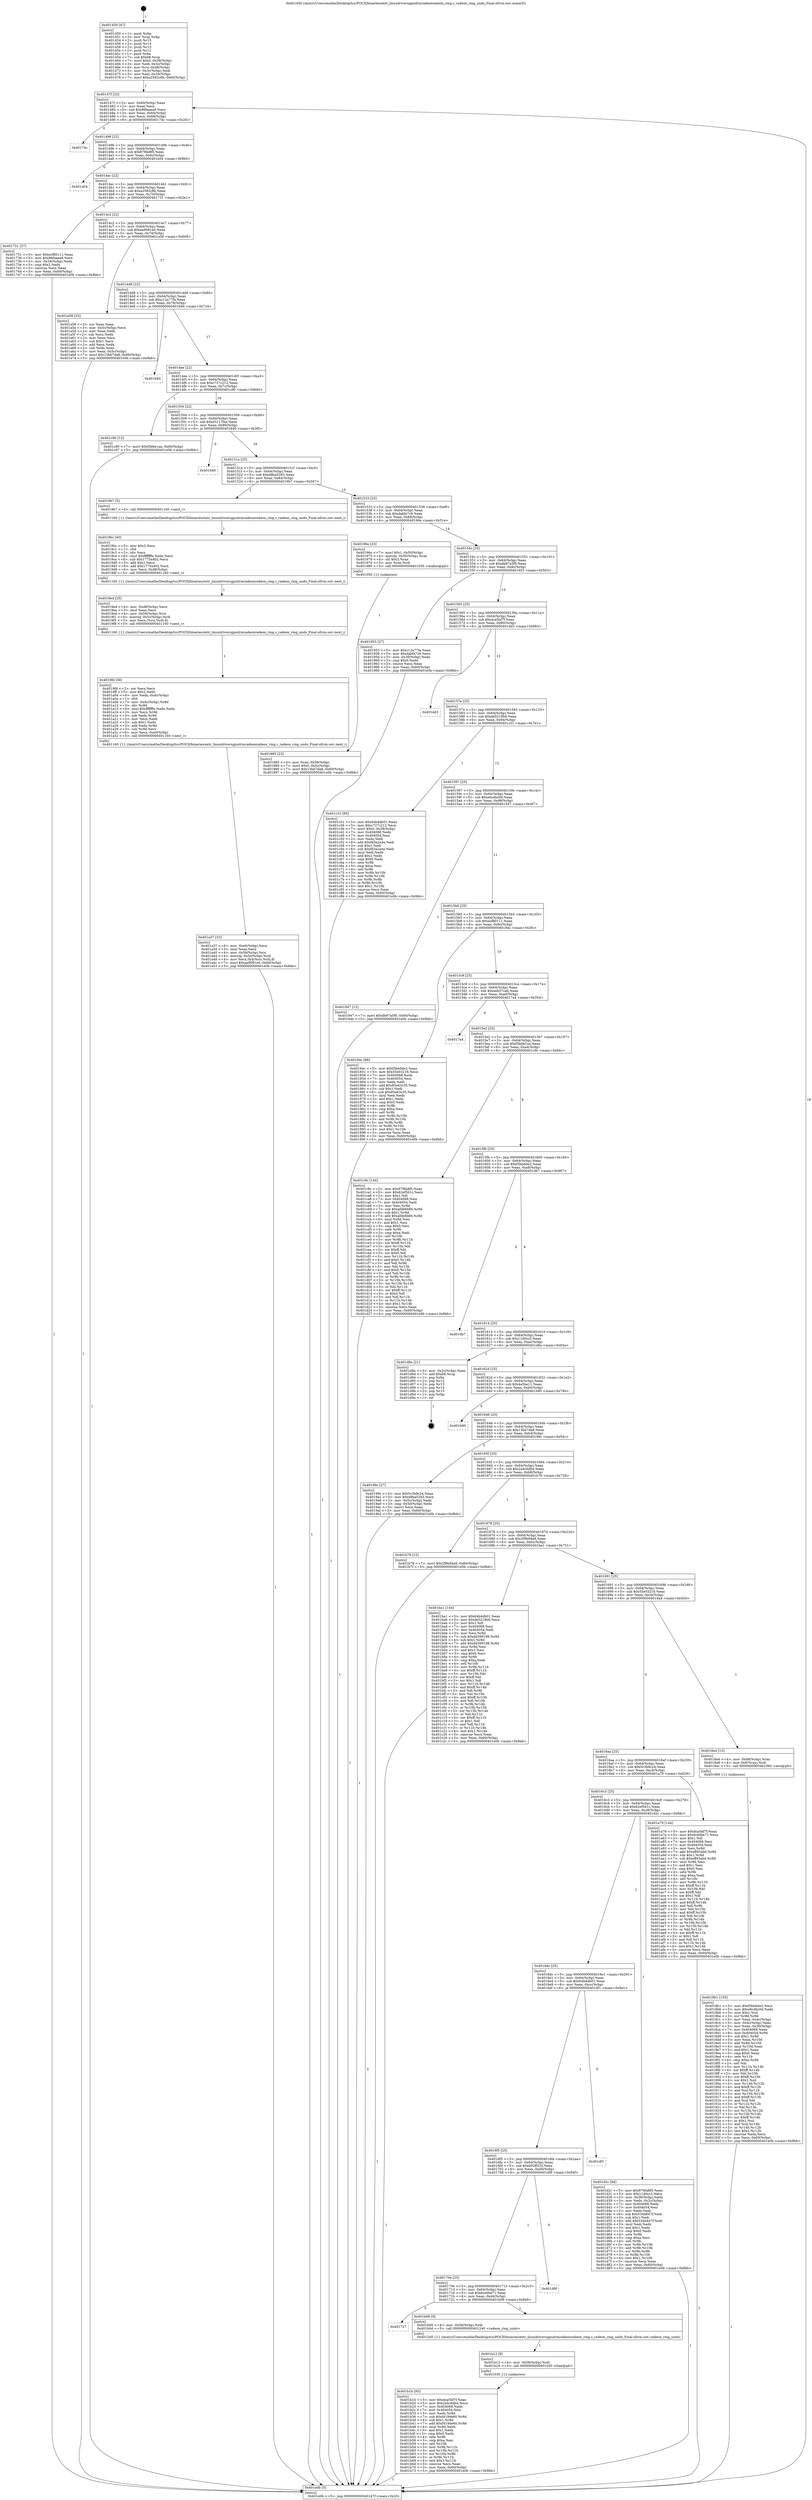 digraph "0x401450" {
  label = "0x401450 (/mnt/c/Users/mathe/Desktop/tcc/POCII/binaries/extr_linuxdriversgpudrmradeonradeon_ring.c_radeon_ring_undo_Final-ollvm.out::main(0))"
  labelloc = "t"
  node[shape=record]

  Entry [label="",width=0.3,height=0.3,shape=circle,fillcolor=black,style=filled]
  "0x40147f" [label="{
     0x40147f [23]\l
     | [instrs]\l
     &nbsp;&nbsp;0x40147f \<+3\>: mov -0x60(%rbp),%eax\l
     &nbsp;&nbsp;0x401482 \<+2\>: mov %eax,%ecx\l
     &nbsp;&nbsp;0x401484 \<+6\>: sub $0x86faaea9,%ecx\l
     &nbsp;&nbsp;0x40148a \<+3\>: mov %eax,-0x64(%rbp)\l
     &nbsp;&nbsp;0x40148d \<+3\>: mov %ecx,-0x68(%rbp)\l
     &nbsp;&nbsp;0x401490 \<+6\>: je 000000000040174c \<main+0x2fc\>\l
  }"]
  "0x40174c" [label="{
     0x40174c\l
  }", style=dashed]
  "0x401496" [label="{
     0x401496 [22]\l
     | [instrs]\l
     &nbsp;&nbsp;0x401496 \<+5\>: jmp 000000000040149b \<main+0x4b\>\l
     &nbsp;&nbsp;0x40149b \<+3\>: mov -0x64(%rbp),%eax\l
     &nbsp;&nbsp;0x40149e \<+5\>: sub $0x878fa8f5,%eax\l
     &nbsp;&nbsp;0x4014a3 \<+3\>: mov %eax,-0x6c(%rbp)\l
     &nbsp;&nbsp;0x4014a6 \<+6\>: je 0000000000401e04 \<main+0x9b4\>\l
  }"]
  Exit [label="",width=0.3,height=0.3,shape=circle,fillcolor=black,style=filled,peripheries=2]
  "0x401e04" [label="{
     0x401e04\l
  }", style=dashed]
  "0x4014ac" [label="{
     0x4014ac [22]\l
     | [instrs]\l
     &nbsp;&nbsp;0x4014ac \<+5\>: jmp 00000000004014b1 \<main+0x61\>\l
     &nbsp;&nbsp;0x4014b1 \<+3\>: mov -0x64(%rbp),%eax\l
     &nbsp;&nbsp;0x4014b4 \<+5\>: sub $0xa2582c8b,%eax\l
     &nbsp;&nbsp;0x4014b9 \<+3\>: mov %eax,-0x70(%rbp)\l
     &nbsp;&nbsp;0x4014bc \<+6\>: je 0000000000401731 \<main+0x2e1\>\l
  }"]
  "0x401b1b" [label="{
     0x401b1b [93]\l
     | [instrs]\l
     &nbsp;&nbsp;0x401b1b \<+5\>: mov $0xdca5bf7f,%eax\l
     &nbsp;&nbsp;0x401b20 \<+5\>: mov $0x2a4c6db4,%ecx\l
     &nbsp;&nbsp;0x401b25 \<+7\>: mov 0x404068,%edx\l
     &nbsp;&nbsp;0x401b2c \<+7\>: mov 0x404054,%esi\l
     &nbsp;&nbsp;0x401b33 \<+3\>: mov %edx,%r8d\l
     &nbsp;&nbsp;0x401b36 \<+7\>: sub $0xf419de60,%r8d\l
     &nbsp;&nbsp;0x401b3d \<+4\>: sub $0x1,%r8d\l
     &nbsp;&nbsp;0x401b41 \<+7\>: add $0xf419de60,%r8d\l
     &nbsp;&nbsp;0x401b48 \<+4\>: imul %r8d,%edx\l
     &nbsp;&nbsp;0x401b4c \<+3\>: and $0x1,%edx\l
     &nbsp;&nbsp;0x401b4f \<+3\>: cmp $0x0,%edx\l
     &nbsp;&nbsp;0x401b52 \<+4\>: sete %r9b\l
     &nbsp;&nbsp;0x401b56 \<+3\>: cmp $0xa,%esi\l
     &nbsp;&nbsp;0x401b59 \<+4\>: setl %r10b\l
     &nbsp;&nbsp;0x401b5d \<+3\>: mov %r9b,%r11b\l
     &nbsp;&nbsp;0x401b60 \<+3\>: and %r10b,%r11b\l
     &nbsp;&nbsp;0x401b63 \<+3\>: xor %r10b,%r9b\l
     &nbsp;&nbsp;0x401b66 \<+3\>: or %r9b,%r11b\l
     &nbsp;&nbsp;0x401b69 \<+4\>: test $0x1,%r11b\l
     &nbsp;&nbsp;0x401b6d \<+3\>: cmovne %ecx,%eax\l
     &nbsp;&nbsp;0x401b70 \<+3\>: mov %eax,-0x60(%rbp)\l
     &nbsp;&nbsp;0x401b73 \<+5\>: jmp 0000000000401e0b \<main+0x9bb\>\l
  }"]
  "0x401731" [label="{
     0x401731 [27]\l
     | [instrs]\l
     &nbsp;&nbsp;0x401731 \<+5\>: mov $0xecf80111,%eax\l
     &nbsp;&nbsp;0x401736 \<+5\>: mov $0x86faaea9,%ecx\l
     &nbsp;&nbsp;0x40173b \<+3\>: mov -0x34(%rbp),%edx\l
     &nbsp;&nbsp;0x40173e \<+3\>: cmp $0x2,%edx\l
     &nbsp;&nbsp;0x401741 \<+3\>: cmovne %ecx,%eax\l
     &nbsp;&nbsp;0x401744 \<+3\>: mov %eax,-0x60(%rbp)\l
     &nbsp;&nbsp;0x401747 \<+5\>: jmp 0000000000401e0b \<main+0x9bb\>\l
  }"]
  "0x4014c2" [label="{
     0x4014c2 [22]\l
     | [instrs]\l
     &nbsp;&nbsp;0x4014c2 \<+5\>: jmp 00000000004014c7 \<main+0x77\>\l
     &nbsp;&nbsp;0x4014c7 \<+3\>: mov -0x64(%rbp),%eax\l
     &nbsp;&nbsp;0x4014ca \<+5\>: sub $0xaa9081e0,%eax\l
     &nbsp;&nbsp;0x4014cf \<+3\>: mov %eax,-0x74(%rbp)\l
     &nbsp;&nbsp;0x4014d2 \<+6\>: je 0000000000401a58 \<main+0x608\>\l
  }"]
  "0x401e0b" [label="{
     0x401e0b [5]\l
     | [instrs]\l
     &nbsp;&nbsp;0x401e0b \<+5\>: jmp 000000000040147f \<main+0x2f\>\l
  }"]
  "0x401450" [label="{
     0x401450 [47]\l
     | [instrs]\l
     &nbsp;&nbsp;0x401450 \<+1\>: push %rbp\l
     &nbsp;&nbsp;0x401451 \<+3\>: mov %rsp,%rbp\l
     &nbsp;&nbsp;0x401454 \<+2\>: push %r15\l
     &nbsp;&nbsp;0x401456 \<+2\>: push %r14\l
     &nbsp;&nbsp;0x401458 \<+2\>: push %r13\l
     &nbsp;&nbsp;0x40145a \<+2\>: push %r12\l
     &nbsp;&nbsp;0x40145c \<+1\>: push %rbx\l
     &nbsp;&nbsp;0x40145d \<+7\>: sub $0xb8,%rsp\l
     &nbsp;&nbsp;0x401464 \<+7\>: movl $0x0,-0x38(%rbp)\l
     &nbsp;&nbsp;0x40146b \<+3\>: mov %edi,-0x3c(%rbp)\l
     &nbsp;&nbsp;0x40146e \<+4\>: mov %rsi,-0x48(%rbp)\l
     &nbsp;&nbsp;0x401472 \<+3\>: mov -0x3c(%rbp),%edi\l
     &nbsp;&nbsp;0x401475 \<+3\>: mov %edi,-0x34(%rbp)\l
     &nbsp;&nbsp;0x401478 \<+7\>: movl $0xa2582c8b,-0x60(%rbp)\l
  }"]
  "0x401b12" [label="{
     0x401b12 [9]\l
     | [instrs]\l
     &nbsp;&nbsp;0x401b12 \<+4\>: mov -0x58(%rbp),%rdi\l
     &nbsp;&nbsp;0x401b16 \<+5\>: call 0000000000401030 \<free@plt\>\l
     | [calls]\l
     &nbsp;&nbsp;0x401030 \{1\} (unknown)\l
  }"]
  "0x401a58" [label="{
     0x401a58 [33]\l
     | [instrs]\l
     &nbsp;&nbsp;0x401a58 \<+2\>: xor %eax,%eax\l
     &nbsp;&nbsp;0x401a5a \<+3\>: mov -0x5c(%rbp),%ecx\l
     &nbsp;&nbsp;0x401a5d \<+2\>: mov %eax,%edx\l
     &nbsp;&nbsp;0x401a5f \<+2\>: sub %ecx,%edx\l
     &nbsp;&nbsp;0x401a61 \<+2\>: mov %eax,%ecx\l
     &nbsp;&nbsp;0x401a63 \<+3\>: sub $0x1,%ecx\l
     &nbsp;&nbsp;0x401a66 \<+2\>: add %ecx,%edx\l
     &nbsp;&nbsp;0x401a68 \<+2\>: sub %edx,%eax\l
     &nbsp;&nbsp;0x401a6a \<+3\>: mov %eax,-0x5c(%rbp)\l
     &nbsp;&nbsp;0x401a6d \<+7\>: movl $0x13bb7da8,-0x60(%rbp)\l
     &nbsp;&nbsp;0x401a74 \<+5\>: jmp 0000000000401e0b \<main+0x9bb\>\l
  }"]
  "0x4014d8" [label="{
     0x4014d8 [22]\l
     | [instrs]\l
     &nbsp;&nbsp;0x4014d8 \<+5\>: jmp 00000000004014dd \<main+0x8d\>\l
     &nbsp;&nbsp;0x4014dd \<+3\>: mov -0x64(%rbp),%eax\l
     &nbsp;&nbsp;0x4014e0 \<+5\>: sub $0xc12a77fa,%eax\l
     &nbsp;&nbsp;0x4014e5 \<+3\>: mov %eax,-0x78(%rbp)\l
     &nbsp;&nbsp;0x4014e8 \<+6\>: je 0000000000401b84 \<main+0x734\>\l
  }"]
  "0x401727" [label="{
     0x401727\l
  }", style=dashed]
  "0x401b84" [label="{
     0x401b84\l
  }", style=dashed]
  "0x4014ee" [label="{
     0x4014ee [22]\l
     | [instrs]\l
     &nbsp;&nbsp;0x4014ee \<+5\>: jmp 00000000004014f3 \<main+0xa3\>\l
     &nbsp;&nbsp;0x4014f3 \<+3\>: mov -0x64(%rbp),%eax\l
     &nbsp;&nbsp;0x4014f6 \<+5\>: sub $0xc727c212,%eax\l
     &nbsp;&nbsp;0x4014fb \<+3\>: mov %eax,-0x7c(%rbp)\l
     &nbsp;&nbsp;0x4014fe \<+6\>: je 0000000000401c90 \<main+0x840\>\l
  }"]
  "0x401b09" [label="{
     0x401b09 [9]\l
     | [instrs]\l
     &nbsp;&nbsp;0x401b09 \<+4\>: mov -0x58(%rbp),%rdi\l
     &nbsp;&nbsp;0x401b0d \<+5\>: call 0000000000401240 \<radeon_ring_undo\>\l
     | [calls]\l
     &nbsp;&nbsp;0x401240 \{1\} (/mnt/c/Users/mathe/Desktop/tcc/POCII/binaries/extr_linuxdriversgpudrmradeonradeon_ring.c_radeon_ring_undo_Final-ollvm.out::radeon_ring_undo)\l
  }"]
  "0x401c90" [label="{
     0x401c90 [12]\l
     | [instrs]\l
     &nbsp;&nbsp;0x401c90 \<+7\>: movl $0xf3b6e1aa,-0x60(%rbp)\l
     &nbsp;&nbsp;0x401c97 \<+5\>: jmp 0000000000401e0b \<main+0x9bb\>\l
  }"]
  "0x401504" [label="{
     0x401504 [22]\l
     | [instrs]\l
     &nbsp;&nbsp;0x401504 \<+5\>: jmp 0000000000401509 \<main+0xb9\>\l
     &nbsp;&nbsp;0x401509 \<+3\>: mov -0x64(%rbp),%eax\l
     &nbsp;&nbsp;0x40150c \<+5\>: sub $0xd3117fee,%eax\l
     &nbsp;&nbsp;0x401511 \<+3\>: mov %eax,-0x80(%rbp)\l
     &nbsp;&nbsp;0x401514 \<+6\>: je 0000000000401840 \<main+0x3f0\>\l
  }"]
  "0x40170e" [label="{
     0x40170e [25]\l
     | [instrs]\l
     &nbsp;&nbsp;0x40170e \<+5\>: jmp 0000000000401713 \<main+0x2c3\>\l
     &nbsp;&nbsp;0x401713 \<+3\>: mov -0x64(%rbp),%eax\l
     &nbsp;&nbsp;0x401716 \<+5\>: sub $0x6ce0be71,%eax\l
     &nbsp;&nbsp;0x40171b \<+6\>: mov %eax,-0xd4(%rbp)\l
     &nbsp;&nbsp;0x401721 \<+6\>: je 0000000000401b09 \<main+0x6b9\>\l
  }"]
  "0x401840" [label="{
     0x401840\l
  }", style=dashed]
  "0x40151a" [label="{
     0x40151a [25]\l
     | [instrs]\l
     &nbsp;&nbsp;0x40151a \<+5\>: jmp 000000000040151f \<main+0xcf\>\l
     &nbsp;&nbsp;0x40151f \<+3\>: mov -0x64(%rbp),%eax\l
     &nbsp;&nbsp;0x401522 \<+5\>: sub $0xd9ba5283,%eax\l
     &nbsp;&nbsp;0x401527 \<+6\>: mov %eax,-0x84(%rbp)\l
     &nbsp;&nbsp;0x40152d \<+6\>: je 00000000004019b7 \<main+0x567\>\l
  }"]
  "0x401d9f" [label="{
     0x401d9f\l
  }", style=dashed]
  "0x4019b7" [label="{
     0x4019b7 [5]\l
     | [instrs]\l
     &nbsp;&nbsp;0x4019b7 \<+5\>: call 0000000000401160 \<next_i\>\l
     | [calls]\l
     &nbsp;&nbsp;0x401160 \{1\} (/mnt/c/Users/mathe/Desktop/tcc/POCII/binaries/extr_linuxdriversgpudrmradeonradeon_ring.c_radeon_ring_undo_Final-ollvm.out::next_i)\l
  }"]
  "0x401533" [label="{
     0x401533 [25]\l
     | [instrs]\l
     &nbsp;&nbsp;0x401533 \<+5\>: jmp 0000000000401538 \<main+0xe8\>\l
     &nbsp;&nbsp;0x401538 \<+3\>: mov -0x64(%rbp),%eax\l
     &nbsp;&nbsp;0x40153b \<+5\>: sub $0xdabfa7c9,%eax\l
     &nbsp;&nbsp;0x401540 \<+6\>: mov %eax,-0x88(%rbp)\l
     &nbsp;&nbsp;0x401546 \<+6\>: je 000000000040196e \<main+0x51e\>\l
  }"]
  "0x4016f5" [label="{
     0x4016f5 [25]\l
     | [instrs]\l
     &nbsp;&nbsp;0x4016f5 \<+5\>: jmp 00000000004016fa \<main+0x2aa\>\l
     &nbsp;&nbsp;0x4016fa \<+3\>: mov -0x64(%rbp),%eax\l
     &nbsp;&nbsp;0x4016fd \<+5\>: sub $0x692ff333,%eax\l
     &nbsp;&nbsp;0x401702 \<+6\>: mov %eax,-0xd0(%rbp)\l
     &nbsp;&nbsp;0x401708 \<+6\>: je 0000000000401d9f \<main+0x94f\>\l
  }"]
  "0x40196e" [label="{
     0x40196e [23]\l
     | [instrs]\l
     &nbsp;&nbsp;0x40196e \<+7\>: movl $0x1,-0x50(%rbp)\l
     &nbsp;&nbsp;0x401975 \<+4\>: movslq -0x50(%rbp),%rax\l
     &nbsp;&nbsp;0x401979 \<+4\>: shl $0x3,%rax\l
     &nbsp;&nbsp;0x40197d \<+3\>: mov %rax,%rdi\l
     &nbsp;&nbsp;0x401980 \<+5\>: call 0000000000401050 \<malloc@plt\>\l
     | [calls]\l
     &nbsp;&nbsp;0x401050 \{1\} (unknown)\l
  }"]
  "0x40154c" [label="{
     0x40154c [25]\l
     | [instrs]\l
     &nbsp;&nbsp;0x40154c \<+5\>: jmp 0000000000401551 \<main+0x101\>\l
     &nbsp;&nbsp;0x401551 \<+3\>: mov -0x64(%rbp),%eax\l
     &nbsp;&nbsp;0x401554 \<+5\>: sub $0xdb87a5f9,%eax\l
     &nbsp;&nbsp;0x401559 \<+6\>: mov %eax,-0x8c(%rbp)\l
     &nbsp;&nbsp;0x40155f \<+6\>: je 0000000000401953 \<main+0x503\>\l
  }"]
  "0x401df1" [label="{
     0x401df1\l
  }", style=dashed]
  "0x401953" [label="{
     0x401953 [27]\l
     | [instrs]\l
     &nbsp;&nbsp;0x401953 \<+5\>: mov $0xc12a77fa,%eax\l
     &nbsp;&nbsp;0x401958 \<+5\>: mov $0xdabfa7c9,%ecx\l
     &nbsp;&nbsp;0x40195d \<+3\>: mov -0x30(%rbp),%edx\l
     &nbsp;&nbsp;0x401960 \<+3\>: cmp $0x0,%edx\l
     &nbsp;&nbsp;0x401963 \<+3\>: cmove %ecx,%eax\l
     &nbsp;&nbsp;0x401966 \<+3\>: mov %eax,-0x60(%rbp)\l
     &nbsp;&nbsp;0x401969 \<+5\>: jmp 0000000000401e0b \<main+0x9bb\>\l
  }"]
  "0x401565" [label="{
     0x401565 [25]\l
     | [instrs]\l
     &nbsp;&nbsp;0x401565 \<+5\>: jmp 000000000040156a \<main+0x11a\>\l
     &nbsp;&nbsp;0x40156a \<+3\>: mov -0x64(%rbp),%eax\l
     &nbsp;&nbsp;0x40156d \<+5\>: sub $0xdca5bf7f,%eax\l
     &nbsp;&nbsp;0x401572 \<+6\>: mov %eax,-0x90(%rbp)\l
     &nbsp;&nbsp;0x401578 \<+6\>: je 0000000000401dd3 \<main+0x983\>\l
  }"]
  "0x4016dc" [label="{
     0x4016dc [25]\l
     | [instrs]\l
     &nbsp;&nbsp;0x4016dc \<+5\>: jmp 00000000004016e1 \<main+0x291\>\l
     &nbsp;&nbsp;0x4016e1 \<+3\>: mov -0x64(%rbp),%eax\l
     &nbsp;&nbsp;0x4016e4 \<+5\>: sub $0x64b4db01,%eax\l
     &nbsp;&nbsp;0x4016e9 \<+6\>: mov %eax,-0xcc(%rbp)\l
     &nbsp;&nbsp;0x4016ef \<+6\>: je 0000000000401df1 \<main+0x9a1\>\l
  }"]
  "0x401dd3" [label="{
     0x401dd3\l
  }", style=dashed]
  "0x40157e" [label="{
     0x40157e [25]\l
     | [instrs]\l
     &nbsp;&nbsp;0x40157e \<+5\>: jmp 0000000000401583 \<main+0x133\>\l
     &nbsp;&nbsp;0x401583 \<+3\>: mov -0x64(%rbp),%eax\l
     &nbsp;&nbsp;0x401586 \<+5\>: sub $0xde5219b9,%eax\l
     &nbsp;&nbsp;0x40158b \<+6\>: mov %eax,-0x94(%rbp)\l
     &nbsp;&nbsp;0x401591 \<+6\>: je 0000000000401c31 \<main+0x7e1\>\l
  }"]
  "0x401d2c" [label="{
     0x401d2c [94]\l
     | [instrs]\l
     &nbsp;&nbsp;0x401d2c \<+5\>: mov $0x878fa8f5,%eax\l
     &nbsp;&nbsp;0x401d31 \<+5\>: mov $0x11d0cc3,%ecx\l
     &nbsp;&nbsp;0x401d36 \<+3\>: mov -0x38(%rbp),%edx\l
     &nbsp;&nbsp;0x401d39 \<+3\>: mov %edx,-0x2c(%rbp)\l
     &nbsp;&nbsp;0x401d3c \<+7\>: mov 0x404068,%edx\l
     &nbsp;&nbsp;0x401d43 \<+7\>: mov 0x404054,%esi\l
     &nbsp;&nbsp;0x401d4a \<+2\>: mov %edx,%edi\l
     &nbsp;&nbsp;0x401d4c \<+6\>: sub $0x534b847f,%edi\l
     &nbsp;&nbsp;0x401d52 \<+3\>: sub $0x1,%edi\l
     &nbsp;&nbsp;0x401d55 \<+6\>: add $0x534b847f,%edi\l
     &nbsp;&nbsp;0x401d5b \<+3\>: imul %edi,%edx\l
     &nbsp;&nbsp;0x401d5e \<+3\>: and $0x1,%edx\l
     &nbsp;&nbsp;0x401d61 \<+3\>: cmp $0x0,%edx\l
     &nbsp;&nbsp;0x401d64 \<+4\>: sete %r8b\l
     &nbsp;&nbsp;0x401d68 \<+3\>: cmp $0xa,%esi\l
     &nbsp;&nbsp;0x401d6b \<+4\>: setl %r9b\l
     &nbsp;&nbsp;0x401d6f \<+3\>: mov %r8b,%r10b\l
     &nbsp;&nbsp;0x401d72 \<+3\>: and %r9b,%r10b\l
     &nbsp;&nbsp;0x401d75 \<+3\>: xor %r9b,%r8b\l
     &nbsp;&nbsp;0x401d78 \<+3\>: or %r8b,%r10b\l
     &nbsp;&nbsp;0x401d7b \<+4\>: test $0x1,%r10b\l
     &nbsp;&nbsp;0x401d7f \<+3\>: cmovne %ecx,%eax\l
     &nbsp;&nbsp;0x401d82 \<+3\>: mov %eax,-0x60(%rbp)\l
     &nbsp;&nbsp;0x401d85 \<+5\>: jmp 0000000000401e0b \<main+0x9bb\>\l
  }"]
  "0x401c31" [label="{
     0x401c31 [95]\l
     | [instrs]\l
     &nbsp;&nbsp;0x401c31 \<+5\>: mov $0x64b4db01,%eax\l
     &nbsp;&nbsp;0x401c36 \<+5\>: mov $0xc727c212,%ecx\l
     &nbsp;&nbsp;0x401c3b \<+7\>: movl $0x0,-0x38(%rbp)\l
     &nbsp;&nbsp;0x401c42 \<+7\>: mov 0x404068,%edx\l
     &nbsp;&nbsp;0x401c49 \<+7\>: mov 0x404054,%esi\l
     &nbsp;&nbsp;0x401c50 \<+2\>: mov %edx,%edi\l
     &nbsp;&nbsp;0x401c52 \<+6\>: add $0xfd3a2a4e,%edi\l
     &nbsp;&nbsp;0x401c58 \<+3\>: sub $0x1,%edi\l
     &nbsp;&nbsp;0x401c5b \<+6\>: sub $0xfd3a2a4e,%edi\l
     &nbsp;&nbsp;0x401c61 \<+3\>: imul %edi,%edx\l
     &nbsp;&nbsp;0x401c64 \<+3\>: and $0x1,%edx\l
     &nbsp;&nbsp;0x401c67 \<+3\>: cmp $0x0,%edx\l
     &nbsp;&nbsp;0x401c6a \<+4\>: sete %r8b\l
     &nbsp;&nbsp;0x401c6e \<+3\>: cmp $0xa,%esi\l
     &nbsp;&nbsp;0x401c71 \<+4\>: setl %r9b\l
     &nbsp;&nbsp;0x401c75 \<+3\>: mov %r8b,%r10b\l
     &nbsp;&nbsp;0x401c78 \<+3\>: and %r9b,%r10b\l
     &nbsp;&nbsp;0x401c7b \<+3\>: xor %r9b,%r8b\l
     &nbsp;&nbsp;0x401c7e \<+3\>: or %r8b,%r10b\l
     &nbsp;&nbsp;0x401c81 \<+4\>: test $0x1,%r10b\l
     &nbsp;&nbsp;0x401c85 \<+3\>: cmovne %ecx,%eax\l
     &nbsp;&nbsp;0x401c88 \<+3\>: mov %eax,-0x60(%rbp)\l
     &nbsp;&nbsp;0x401c8b \<+5\>: jmp 0000000000401e0b \<main+0x9bb\>\l
  }"]
  "0x401597" [label="{
     0x401597 [25]\l
     | [instrs]\l
     &nbsp;&nbsp;0x401597 \<+5\>: jmp 000000000040159c \<main+0x14c\>\l
     &nbsp;&nbsp;0x40159c \<+3\>: mov -0x64(%rbp),%eax\l
     &nbsp;&nbsp;0x40159f \<+5\>: sub $0xe6cdbc0d,%eax\l
     &nbsp;&nbsp;0x4015a4 \<+6\>: mov %eax,-0x98(%rbp)\l
     &nbsp;&nbsp;0x4015aa \<+6\>: je 0000000000401947 \<main+0x4f7\>\l
  }"]
  "0x4016c3" [label="{
     0x4016c3 [25]\l
     | [instrs]\l
     &nbsp;&nbsp;0x4016c3 \<+5\>: jmp 00000000004016c8 \<main+0x278\>\l
     &nbsp;&nbsp;0x4016c8 \<+3\>: mov -0x64(%rbp),%eax\l
     &nbsp;&nbsp;0x4016cb \<+5\>: sub $0x62ef561c,%eax\l
     &nbsp;&nbsp;0x4016d0 \<+6\>: mov %eax,-0xc8(%rbp)\l
     &nbsp;&nbsp;0x4016d6 \<+6\>: je 0000000000401d2c \<main+0x8dc\>\l
  }"]
  "0x401947" [label="{
     0x401947 [12]\l
     | [instrs]\l
     &nbsp;&nbsp;0x401947 \<+7\>: movl $0xdb87a5f9,-0x60(%rbp)\l
     &nbsp;&nbsp;0x40194e \<+5\>: jmp 0000000000401e0b \<main+0x9bb\>\l
  }"]
  "0x4015b0" [label="{
     0x4015b0 [25]\l
     | [instrs]\l
     &nbsp;&nbsp;0x4015b0 \<+5\>: jmp 00000000004015b5 \<main+0x165\>\l
     &nbsp;&nbsp;0x4015b5 \<+3\>: mov -0x64(%rbp),%eax\l
     &nbsp;&nbsp;0x4015b8 \<+5\>: sub $0xecf80111,%eax\l
     &nbsp;&nbsp;0x4015bd \<+6\>: mov %eax,-0x9c(%rbp)\l
     &nbsp;&nbsp;0x4015c3 \<+6\>: je 000000000040184c \<main+0x3fc\>\l
  }"]
  "0x401a79" [label="{
     0x401a79 [144]\l
     | [instrs]\l
     &nbsp;&nbsp;0x401a79 \<+5\>: mov $0xdca5bf7f,%eax\l
     &nbsp;&nbsp;0x401a7e \<+5\>: mov $0x6ce0be71,%ecx\l
     &nbsp;&nbsp;0x401a83 \<+2\>: mov $0x1,%dl\l
     &nbsp;&nbsp;0x401a85 \<+7\>: mov 0x404068,%esi\l
     &nbsp;&nbsp;0x401a8c \<+7\>: mov 0x404054,%edi\l
     &nbsp;&nbsp;0x401a93 \<+3\>: mov %esi,%r8d\l
     &nbsp;&nbsp;0x401a96 \<+7\>: add $0xeff45abd,%r8d\l
     &nbsp;&nbsp;0x401a9d \<+4\>: sub $0x1,%r8d\l
     &nbsp;&nbsp;0x401aa1 \<+7\>: sub $0xeff45abd,%r8d\l
     &nbsp;&nbsp;0x401aa8 \<+4\>: imul %r8d,%esi\l
     &nbsp;&nbsp;0x401aac \<+3\>: and $0x1,%esi\l
     &nbsp;&nbsp;0x401aaf \<+3\>: cmp $0x0,%esi\l
     &nbsp;&nbsp;0x401ab2 \<+4\>: sete %r9b\l
     &nbsp;&nbsp;0x401ab6 \<+3\>: cmp $0xa,%edi\l
     &nbsp;&nbsp;0x401ab9 \<+4\>: setl %r10b\l
     &nbsp;&nbsp;0x401abd \<+3\>: mov %r9b,%r11b\l
     &nbsp;&nbsp;0x401ac0 \<+4\>: xor $0xff,%r11b\l
     &nbsp;&nbsp;0x401ac4 \<+3\>: mov %r10b,%bl\l
     &nbsp;&nbsp;0x401ac7 \<+3\>: xor $0xff,%bl\l
     &nbsp;&nbsp;0x401aca \<+3\>: xor $0x1,%dl\l
     &nbsp;&nbsp;0x401acd \<+3\>: mov %r11b,%r14b\l
     &nbsp;&nbsp;0x401ad0 \<+4\>: and $0xff,%r14b\l
     &nbsp;&nbsp;0x401ad4 \<+3\>: and %dl,%r9b\l
     &nbsp;&nbsp;0x401ad7 \<+3\>: mov %bl,%r15b\l
     &nbsp;&nbsp;0x401ada \<+4\>: and $0xff,%r15b\l
     &nbsp;&nbsp;0x401ade \<+3\>: and %dl,%r10b\l
     &nbsp;&nbsp;0x401ae1 \<+3\>: or %r9b,%r14b\l
     &nbsp;&nbsp;0x401ae4 \<+3\>: or %r10b,%r15b\l
     &nbsp;&nbsp;0x401ae7 \<+3\>: xor %r15b,%r14b\l
     &nbsp;&nbsp;0x401aea \<+3\>: or %bl,%r11b\l
     &nbsp;&nbsp;0x401aed \<+4\>: xor $0xff,%r11b\l
     &nbsp;&nbsp;0x401af1 \<+3\>: or $0x1,%dl\l
     &nbsp;&nbsp;0x401af4 \<+3\>: and %dl,%r11b\l
     &nbsp;&nbsp;0x401af7 \<+3\>: or %r11b,%r14b\l
     &nbsp;&nbsp;0x401afa \<+4\>: test $0x1,%r14b\l
     &nbsp;&nbsp;0x401afe \<+3\>: cmovne %ecx,%eax\l
     &nbsp;&nbsp;0x401b01 \<+3\>: mov %eax,-0x60(%rbp)\l
     &nbsp;&nbsp;0x401b04 \<+5\>: jmp 0000000000401e0b \<main+0x9bb\>\l
  }"]
  "0x40184c" [label="{
     0x40184c [88]\l
     | [instrs]\l
     &nbsp;&nbsp;0x40184c \<+5\>: mov $0xf3bbdde2,%eax\l
     &nbsp;&nbsp;0x401851 \<+5\>: mov $0x55e03216,%ecx\l
     &nbsp;&nbsp;0x401856 \<+7\>: mov 0x404068,%edx\l
     &nbsp;&nbsp;0x40185d \<+7\>: mov 0x404054,%esi\l
     &nbsp;&nbsp;0x401864 \<+2\>: mov %edx,%edi\l
     &nbsp;&nbsp;0x401866 \<+6\>: add $0x85e63c35,%edi\l
     &nbsp;&nbsp;0x40186c \<+3\>: sub $0x1,%edi\l
     &nbsp;&nbsp;0x40186f \<+6\>: sub $0x85e63c35,%edi\l
     &nbsp;&nbsp;0x401875 \<+3\>: imul %edi,%edx\l
     &nbsp;&nbsp;0x401878 \<+3\>: and $0x1,%edx\l
     &nbsp;&nbsp;0x40187b \<+3\>: cmp $0x0,%edx\l
     &nbsp;&nbsp;0x40187e \<+4\>: sete %r8b\l
     &nbsp;&nbsp;0x401882 \<+3\>: cmp $0xa,%esi\l
     &nbsp;&nbsp;0x401885 \<+4\>: setl %r9b\l
     &nbsp;&nbsp;0x401889 \<+3\>: mov %r8b,%r10b\l
     &nbsp;&nbsp;0x40188c \<+3\>: and %r9b,%r10b\l
     &nbsp;&nbsp;0x40188f \<+3\>: xor %r9b,%r8b\l
     &nbsp;&nbsp;0x401892 \<+3\>: or %r8b,%r10b\l
     &nbsp;&nbsp;0x401895 \<+4\>: test $0x1,%r10b\l
     &nbsp;&nbsp;0x401899 \<+3\>: cmovne %ecx,%eax\l
     &nbsp;&nbsp;0x40189c \<+3\>: mov %eax,-0x60(%rbp)\l
     &nbsp;&nbsp;0x40189f \<+5\>: jmp 0000000000401e0b \<main+0x9bb\>\l
  }"]
  "0x4015c9" [label="{
     0x4015c9 [25]\l
     | [instrs]\l
     &nbsp;&nbsp;0x4015c9 \<+5\>: jmp 00000000004015ce \<main+0x17e\>\l
     &nbsp;&nbsp;0x4015ce \<+3\>: mov -0x64(%rbp),%eax\l
     &nbsp;&nbsp;0x4015d1 \<+5\>: sub $0xeeb57cab,%eax\l
     &nbsp;&nbsp;0x4015d6 \<+6\>: mov %eax,-0xa0(%rbp)\l
     &nbsp;&nbsp;0x4015dc \<+6\>: je 00000000004017a4 \<main+0x354\>\l
  }"]
  "0x401a37" [label="{
     0x401a37 [33]\l
     | [instrs]\l
     &nbsp;&nbsp;0x401a37 \<+6\>: mov -0xe0(%rbp),%ecx\l
     &nbsp;&nbsp;0x401a3d \<+3\>: imul %eax,%ecx\l
     &nbsp;&nbsp;0x401a40 \<+4\>: mov -0x58(%rbp),%rsi\l
     &nbsp;&nbsp;0x401a44 \<+4\>: movslq -0x5c(%rbp),%rdi\l
     &nbsp;&nbsp;0x401a48 \<+4\>: mov %ecx,0x4(%rsi,%rdi,8)\l
     &nbsp;&nbsp;0x401a4c \<+7\>: movl $0xaa9081e0,-0x60(%rbp)\l
     &nbsp;&nbsp;0x401a53 \<+5\>: jmp 0000000000401e0b \<main+0x9bb\>\l
  }"]
  "0x4017a4" [label="{
     0x4017a4\l
  }", style=dashed]
  "0x4015e2" [label="{
     0x4015e2 [25]\l
     | [instrs]\l
     &nbsp;&nbsp;0x4015e2 \<+5\>: jmp 00000000004015e7 \<main+0x197\>\l
     &nbsp;&nbsp;0x4015e7 \<+3\>: mov -0x64(%rbp),%eax\l
     &nbsp;&nbsp;0x4015ea \<+5\>: sub $0xf3b6e1aa,%eax\l
     &nbsp;&nbsp;0x4015ef \<+6\>: mov %eax,-0xa4(%rbp)\l
     &nbsp;&nbsp;0x4015f5 \<+6\>: je 0000000000401c9c \<main+0x84c\>\l
  }"]
  "0x4019fd" [label="{
     0x4019fd [58]\l
     | [instrs]\l
     &nbsp;&nbsp;0x4019fd \<+2\>: xor %ecx,%ecx\l
     &nbsp;&nbsp;0x4019ff \<+5\>: mov $0x2,%edx\l
     &nbsp;&nbsp;0x401a04 \<+6\>: mov %edx,-0xdc(%rbp)\l
     &nbsp;&nbsp;0x401a0a \<+1\>: cltd\l
     &nbsp;&nbsp;0x401a0b \<+7\>: mov -0xdc(%rbp),%r8d\l
     &nbsp;&nbsp;0x401a12 \<+3\>: idiv %r8d\l
     &nbsp;&nbsp;0x401a15 \<+6\>: imul $0xfffffffe,%edx,%edx\l
     &nbsp;&nbsp;0x401a1b \<+3\>: mov %ecx,%r9d\l
     &nbsp;&nbsp;0x401a1e \<+3\>: sub %edx,%r9d\l
     &nbsp;&nbsp;0x401a21 \<+2\>: mov %ecx,%edx\l
     &nbsp;&nbsp;0x401a23 \<+3\>: sub $0x1,%edx\l
     &nbsp;&nbsp;0x401a26 \<+3\>: add %edx,%r9d\l
     &nbsp;&nbsp;0x401a29 \<+3\>: sub %r9d,%ecx\l
     &nbsp;&nbsp;0x401a2c \<+6\>: mov %ecx,-0xe0(%rbp)\l
     &nbsp;&nbsp;0x401a32 \<+5\>: call 0000000000401160 \<next_i\>\l
     | [calls]\l
     &nbsp;&nbsp;0x401160 \{1\} (/mnt/c/Users/mathe/Desktop/tcc/POCII/binaries/extr_linuxdriversgpudrmradeonradeon_ring.c_radeon_ring_undo_Final-ollvm.out::next_i)\l
  }"]
  "0x401c9c" [label="{
     0x401c9c [144]\l
     | [instrs]\l
     &nbsp;&nbsp;0x401c9c \<+5\>: mov $0x878fa8f5,%eax\l
     &nbsp;&nbsp;0x401ca1 \<+5\>: mov $0x62ef561c,%ecx\l
     &nbsp;&nbsp;0x401ca6 \<+2\>: mov $0x1,%dl\l
     &nbsp;&nbsp;0x401ca8 \<+7\>: mov 0x404068,%esi\l
     &nbsp;&nbsp;0x401caf \<+7\>: mov 0x404054,%edi\l
     &nbsp;&nbsp;0x401cb6 \<+3\>: mov %esi,%r8d\l
     &nbsp;&nbsp;0x401cb9 \<+7\>: sub $0xafdb6b66,%r8d\l
     &nbsp;&nbsp;0x401cc0 \<+4\>: sub $0x1,%r8d\l
     &nbsp;&nbsp;0x401cc4 \<+7\>: add $0xafdb6b66,%r8d\l
     &nbsp;&nbsp;0x401ccb \<+4\>: imul %r8d,%esi\l
     &nbsp;&nbsp;0x401ccf \<+3\>: and $0x1,%esi\l
     &nbsp;&nbsp;0x401cd2 \<+3\>: cmp $0x0,%esi\l
     &nbsp;&nbsp;0x401cd5 \<+4\>: sete %r9b\l
     &nbsp;&nbsp;0x401cd9 \<+3\>: cmp $0xa,%edi\l
     &nbsp;&nbsp;0x401cdc \<+4\>: setl %r10b\l
     &nbsp;&nbsp;0x401ce0 \<+3\>: mov %r9b,%r11b\l
     &nbsp;&nbsp;0x401ce3 \<+4\>: xor $0xff,%r11b\l
     &nbsp;&nbsp;0x401ce7 \<+3\>: mov %r10b,%bl\l
     &nbsp;&nbsp;0x401cea \<+3\>: xor $0xff,%bl\l
     &nbsp;&nbsp;0x401ced \<+3\>: xor $0x0,%dl\l
     &nbsp;&nbsp;0x401cf0 \<+3\>: mov %r11b,%r14b\l
     &nbsp;&nbsp;0x401cf3 \<+4\>: and $0x0,%r14b\l
     &nbsp;&nbsp;0x401cf7 \<+3\>: and %dl,%r9b\l
     &nbsp;&nbsp;0x401cfa \<+3\>: mov %bl,%r15b\l
     &nbsp;&nbsp;0x401cfd \<+4\>: and $0x0,%r15b\l
     &nbsp;&nbsp;0x401d01 \<+3\>: and %dl,%r10b\l
     &nbsp;&nbsp;0x401d04 \<+3\>: or %r9b,%r14b\l
     &nbsp;&nbsp;0x401d07 \<+3\>: or %r10b,%r15b\l
     &nbsp;&nbsp;0x401d0a \<+3\>: xor %r15b,%r14b\l
     &nbsp;&nbsp;0x401d0d \<+3\>: or %bl,%r11b\l
     &nbsp;&nbsp;0x401d10 \<+4\>: xor $0xff,%r11b\l
     &nbsp;&nbsp;0x401d14 \<+3\>: or $0x0,%dl\l
     &nbsp;&nbsp;0x401d17 \<+3\>: and %dl,%r11b\l
     &nbsp;&nbsp;0x401d1a \<+3\>: or %r11b,%r14b\l
     &nbsp;&nbsp;0x401d1d \<+4\>: test $0x1,%r14b\l
     &nbsp;&nbsp;0x401d21 \<+3\>: cmovne %ecx,%eax\l
     &nbsp;&nbsp;0x401d24 \<+3\>: mov %eax,-0x60(%rbp)\l
     &nbsp;&nbsp;0x401d27 \<+5\>: jmp 0000000000401e0b \<main+0x9bb\>\l
  }"]
  "0x4015fb" [label="{
     0x4015fb [25]\l
     | [instrs]\l
     &nbsp;&nbsp;0x4015fb \<+5\>: jmp 0000000000401600 \<main+0x1b0\>\l
     &nbsp;&nbsp;0x401600 \<+3\>: mov -0x64(%rbp),%eax\l
     &nbsp;&nbsp;0x401603 \<+5\>: sub $0xf3bbdde2,%eax\l
     &nbsp;&nbsp;0x401608 \<+6\>: mov %eax,-0xa8(%rbp)\l
     &nbsp;&nbsp;0x40160e \<+6\>: je 0000000000401db7 \<main+0x967\>\l
  }"]
  "0x4019e4" [label="{
     0x4019e4 [25]\l
     | [instrs]\l
     &nbsp;&nbsp;0x4019e4 \<+6\>: mov -0xd8(%rbp),%ecx\l
     &nbsp;&nbsp;0x4019ea \<+3\>: imul %eax,%ecx\l
     &nbsp;&nbsp;0x4019ed \<+4\>: mov -0x58(%rbp),%rsi\l
     &nbsp;&nbsp;0x4019f1 \<+4\>: movslq -0x5c(%rbp),%rdi\l
     &nbsp;&nbsp;0x4019f5 \<+3\>: mov %ecx,(%rsi,%rdi,8)\l
     &nbsp;&nbsp;0x4019f8 \<+5\>: call 0000000000401160 \<next_i\>\l
     | [calls]\l
     &nbsp;&nbsp;0x401160 \{1\} (/mnt/c/Users/mathe/Desktop/tcc/POCII/binaries/extr_linuxdriversgpudrmradeonradeon_ring.c_radeon_ring_undo_Final-ollvm.out::next_i)\l
  }"]
  "0x401db7" [label="{
     0x401db7\l
  }", style=dashed]
  "0x401614" [label="{
     0x401614 [25]\l
     | [instrs]\l
     &nbsp;&nbsp;0x401614 \<+5\>: jmp 0000000000401619 \<main+0x1c9\>\l
     &nbsp;&nbsp;0x401619 \<+3\>: mov -0x64(%rbp),%eax\l
     &nbsp;&nbsp;0x40161c \<+5\>: sub $0x11d0cc3,%eax\l
     &nbsp;&nbsp;0x401621 \<+6\>: mov %eax,-0xac(%rbp)\l
     &nbsp;&nbsp;0x401627 \<+6\>: je 0000000000401d8a \<main+0x93a\>\l
  }"]
  "0x4019bc" [label="{
     0x4019bc [40]\l
     | [instrs]\l
     &nbsp;&nbsp;0x4019bc \<+5\>: mov $0x2,%ecx\l
     &nbsp;&nbsp;0x4019c1 \<+1\>: cltd\l
     &nbsp;&nbsp;0x4019c2 \<+2\>: idiv %ecx\l
     &nbsp;&nbsp;0x4019c4 \<+6\>: imul $0xfffffffe,%edx,%ecx\l
     &nbsp;&nbsp;0x4019ca \<+6\>: sub $0x1775a402,%ecx\l
     &nbsp;&nbsp;0x4019d0 \<+3\>: add $0x1,%ecx\l
     &nbsp;&nbsp;0x4019d3 \<+6\>: add $0x1775a402,%ecx\l
     &nbsp;&nbsp;0x4019d9 \<+6\>: mov %ecx,-0xd8(%rbp)\l
     &nbsp;&nbsp;0x4019df \<+5\>: call 0000000000401160 \<next_i\>\l
     | [calls]\l
     &nbsp;&nbsp;0x401160 \{1\} (/mnt/c/Users/mathe/Desktop/tcc/POCII/binaries/extr_linuxdriversgpudrmradeonradeon_ring.c_radeon_ring_undo_Final-ollvm.out::next_i)\l
  }"]
  "0x401d8a" [label="{
     0x401d8a [21]\l
     | [instrs]\l
     &nbsp;&nbsp;0x401d8a \<+3\>: mov -0x2c(%rbp),%eax\l
     &nbsp;&nbsp;0x401d8d \<+7\>: add $0xb8,%rsp\l
     &nbsp;&nbsp;0x401d94 \<+1\>: pop %rbx\l
     &nbsp;&nbsp;0x401d95 \<+2\>: pop %r12\l
     &nbsp;&nbsp;0x401d97 \<+2\>: pop %r13\l
     &nbsp;&nbsp;0x401d99 \<+2\>: pop %r14\l
     &nbsp;&nbsp;0x401d9b \<+2\>: pop %r15\l
     &nbsp;&nbsp;0x401d9d \<+1\>: pop %rbp\l
     &nbsp;&nbsp;0x401d9e \<+1\>: ret\l
  }"]
  "0x40162d" [label="{
     0x40162d [25]\l
     | [instrs]\l
     &nbsp;&nbsp;0x40162d \<+5\>: jmp 0000000000401632 \<main+0x1e2\>\l
     &nbsp;&nbsp;0x401632 \<+3\>: mov -0x64(%rbp),%eax\l
     &nbsp;&nbsp;0x401635 \<+5\>: sub $0x4a5be11,%eax\l
     &nbsp;&nbsp;0x40163a \<+6\>: mov %eax,-0xb0(%rbp)\l
     &nbsp;&nbsp;0x401640 \<+6\>: je 0000000000401b90 \<main+0x740\>\l
  }"]
  "0x401985" [label="{
     0x401985 [23]\l
     | [instrs]\l
     &nbsp;&nbsp;0x401985 \<+4\>: mov %rax,-0x58(%rbp)\l
     &nbsp;&nbsp;0x401989 \<+7\>: movl $0x0,-0x5c(%rbp)\l
     &nbsp;&nbsp;0x401990 \<+7\>: movl $0x13bb7da8,-0x60(%rbp)\l
     &nbsp;&nbsp;0x401997 \<+5\>: jmp 0000000000401e0b \<main+0x9bb\>\l
  }"]
  "0x401b90" [label="{
     0x401b90\l
  }", style=dashed]
  "0x401646" [label="{
     0x401646 [25]\l
     | [instrs]\l
     &nbsp;&nbsp;0x401646 \<+5\>: jmp 000000000040164b \<main+0x1fb\>\l
     &nbsp;&nbsp;0x40164b \<+3\>: mov -0x64(%rbp),%eax\l
     &nbsp;&nbsp;0x40164e \<+5\>: sub $0x13bb7da8,%eax\l
     &nbsp;&nbsp;0x401653 \<+6\>: mov %eax,-0xb4(%rbp)\l
     &nbsp;&nbsp;0x401659 \<+6\>: je 000000000040199c \<main+0x54c\>\l
  }"]
  "0x4018b1" [label="{
     0x4018b1 [150]\l
     | [instrs]\l
     &nbsp;&nbsp;0x4018b1 \<+5\>: mov $0xf3bbdde2,%ecx\l
     &nbsp;&nbsp;0x4018b6 \<+5\>: mov $0xe6cdbc0d,%edx\l
     &nbsp;&nbsp;0x4018bb \<+3\>: mov $0x1,%sil\l
     &nbsp;&nbsp;0x4018be \<+3\>: xor %r8d,%r8d\l
     &nbsp;&nbsp;0x4018c1 \<+3\>: mov %eax,-0x4c(%rbp)\l
     &nbsp;&nbsp;0x4018c4 \<+3\>: mov -0x4c(%rbp),%eax\l
     &nbsp;&nbsp;0x4018c7 \<+3\>: mov %eax,-0x30(%rbp)\l
     &nbsp;&nbsp;0x4018ca \<+7\>: mov 0x404068,%eax\l
     &nbsp;&nbsp;0x4018d1 \<+8\>: mov 0x404054,%r9d\l
     &nbsp;&nbsp;0x4018d9 \<+4\>: sub $0x1,%r8d\l
     &nbsp;&nbsp;0x4018dd \<+3\>: mov %eax,%r10d\l
     &nbsp;&nbsp;0x4018e0 \<+3\>: add %r8d,%r10d\l
     &nbsp;&nbsp;0x4018e3 \<+4\>: imul %r10d,%eax\l
     &nbsp;&nbsp;0x4018e7 \<+3\>: and $0x1,%eax\l
     &nbsp;&nbsp;0x4018ea \<+3\>: cmp $0x0,%eax\l
     &nbsp;&nbsp;0x4018ed \<+4\>: sete %r11b\l
     &nbsp;&nbsp;0x4018f1 \<+4\>: cmp $0xa,%r9d\l
     &nbsp;&nbsp;0x4018f5 \<+3\>: setl %bl\l
     &nbsp;&nbsp;0x4018f8 \<+3\>: mov %r11b,%r14b\l
     &nbsp;&nbsp;0x4018fb \<+4\>: xor $0xff,%r14b\l
     &nbsp;&nbsp;0x4018ff \<+3\>: mov %bl,%r15b\l
     &nbsp;&nbsp;0x401902 \<+4\>: xor $0xff,%r15b\l
     &nbsp;&nbsp;0x401906 \<+4\>: xor $0x1,%sil\l
     &nbsp;&nbsp;0x40190a \<+3\>: mov %r14b,%r12b\l
     &nbsp;&nbsp;0x40190d \<+4\>: and $0xff,%r12b\l
     &nbsp;&nbsp;0x401911 \<+3\>: and %sil,%r11b\l
     &nbsp;&nbsp;0x401914 \<+3\>: mov %r15b,%r13b\l
     &nbsp;&nbsp;0x401917 \<+4\>: and $0xff,%r13b\l
     &nbsp;&nbsp;0x40191b \<+3\>: and %sil,%bl\l
     &nbsp;&nbsp;0x40191e \<+3\>: or %r11b,%r12b\l
     &nbsp;&nbsp;0x401921 \<+3\>: or %bl,%r13b\l
     &nbsp;&nbsp;0x401924 \<+3\>: xor %r13b,%r12b\l
     &nbsp;&nbsp;0x401927 \<+3\>: or %r15b,%r14b\l
     &nbsp;&nbsp;0x40192a \<+4\>: xor $0xff,%r14b\l
     &nbsp;&nbsp;0x40192e \<+4\>: or $0x1,%sil\l
     &nbsp;&nbsp;0x401932 \<+3\>: and %sil,%r14b\l
     &nbsp;&nbsp;0x401935 \<+3\>: or %r14b,%r12b\l
     &nbsp;&nbsp;0x401938 \<+4\>: test $0x1,%r12b\l
     &nbsp;&nbsp;0x40193c \<+3\>: cmovne %edx,%ecx\l
     &nbsp;&nbsp;0x40193f \<+3\>: mov %ecx,-0x60(%rbp)\l
     &nbsp;&nbsp;0x401942 \<+5\>: jmp 0000000000401e0b \<main+0x9bb\>\l
  }"]
  "0x40199c" [label="{
     0x40199c [27]\l
     | [instrs]\l
     &nbsp;&nbsp;0x40199c \<+5\>: mov $0x5c3b9c24,%eax\l
     &nbsp;&nbsp;0x4019a1 \<+5\>: mov $0xd9ba5283,%ecx\l
     &nbsp;&nbsp;0x4019a6 \<+3\>: mov -0x5c(%rbp),%edx\l
     &nbsp;&nbsp;0x4019a9 \<+3\>: cmp -0x50(%rbp),%edx\l
     &nbsp;&nbsp;0x4019ac \<+3\>: cmovl %ecx,%eax\l
     &nbsp;&nbsp;0x4019af \<+3\>: mov %eax,-0x60(%rbp)\l
     &nbsp;&nbsp;0x4019b2 \<+5\>: jmp 0000000000401e0b \<main+0x9bb\>\l
  }"]
  "0x40165f" [label="{
     0x40165f [25]\l
     | [instrs]\l
     &nbsp;&nbsp;0x40165f \<+5\>: jmp 0000000000401664 \<main+0x214\>\l
     &nbsp;&nbsp;0x401664 \<+3\>: mov -0x64(%rbp),%eax\l
     &nbsp;&nbsp;0x401667 \<+5\>: sub $0x2a4c6db4,%eax\l
     &nbsp;&nbsp;0x40166c \<+6\>: mov %eax,-0xb8(%rbp)\l
     &nbsp;&nbsp;0x401672 \<+6\>: je 0000000000401b78 \<main+0x728\>\l
  }"]
  "0x4016aa" [label="{
     0x4016aa [25]\l
     | [instrs]\l
     &nbsp;&nbsp;0x4016aa \<+5\>: jmp 00000000004016af \<main+0x25f\>\l
     &nbsp;&nbsp;0x4016af \<+3\>: mov -0x64(%rbp),%eax\l
     &nbsp;&nbsp;0x4016b2 \<+5\>: sub $0x5c3b9c24,%eax\l
     &nbsp;&nbsp;0x4016b7 \<+6\>: mov %eax,-0xc4(%rbp)\l
     &nbsp;&nbsp;0x4016bd \<+6\>: je 0000000000401a79 \<main+0x629\>\l
  }"]
  "0x401b78" [label="{
     0x401b78 [12]\l
     | [instrs]\l
     &nbsp;&nbsp;0x401b78 \<+7\>: movl $0x2f9b94a9,-0x60(%rbp)\l
     &nbsp;&nbsp;0x401b7f \<+5\>: jmp 0000000000401e0b \<main+0x9bb\>\l
  }"]
  "0x401678" [label="{
     0x401678 [25]\l
     | [instrs]\l
     &nbsp;&nbsp;0x401678 \<+5\>: jmp 000000000040167d \<main+0x22d\>\l
     &nbsp;&nbsp;0x40167d \<+3\>: mov -0x64(%rbp),%eax\l
     &nbsp;&nbsp;0x401680 \<+5\>: sub $0x2f9b94a9,%eax\l
     &nbsp;&nbsp;0x401685 \<+6\>: mov %eax,-0xbc(%rbp)\l
     &nbsp;&nbsp;0x40168b \<+6\>: je 0000000000401ba1 \<main+0x751\>\l
  }"]
  "0x4018a4" [label="{
     0x4018a4 [13]\l
     | [instrs]\l
     &nbsp;&nbsp;0x4018a4 \<+4\>: mov -0x48(%rbp),%rax\l
     &nbsp;&nbsp;0x4018a8 \<+4\>: mov 0x8(%rax),%rdi\l
     &nbsp;&nbsp;0x4018ac \<+5\>: call 0000000000401060 \<atoi@plt\>\l
     | [calls]\l
     &nbsp;&nbsp;0x401060 \{1\} (unknown)\l
  }"]
  "0x401ba1" [label="{
     0x401ba1 [144]\l
     | [instrs]\l
     &nbsp;&nbsp;0x401ba1 \<+5\>: mov $0x64b4db01,%eax\l
     &nbsp;&nbsp;0x401ba6 \<+5\>: mov $0xde5219b9,%ecx\l
     &nbsp;&nbsp;0x401bab \<+2\>: mov $0x1,%dl\l
     &nbsp;&nbsp;0x401bad \<+7\>: mov 0x404068,%esi\l
     &nbsp;&nbsp;0x401bb4 \<+7\>: mov 0x404054,%edi\l
     &nbsp;&nbsp;0x401bbb \<+3\>: mov %esi,%r8d\l
     &nbsp;&nbsp;0x401bbe \<+7\>: sub $0xdd399198,%r8d\l
     &nbsp;&nbsp;0x401bc5 \<+4\>: sub $0x1,%r8d\l
     &nbsp;&nbsp;0x401bc9 \<+7\>: add $0xdd399198,%r8d\l
     &nbsp;&nbsp;0x401bd0 \<+4\>: imul %r8d,%esi\l
     &nbsp;&nbsp;0x401bd4 \<+3\>: and $0x1,%esi\l
     &nbsp;&nbsp;0x401bd7 \<+3\>: cmp $0x0,%esi\l
     &nbsp;&nbsp;0x401bda \<+4\>: sete %r9b\l
     &nbsp;&nbsp;0x401bde \<+3\>: cmp $0xa,%edi\l
     &nbsp;&nbsp;0x401be1 \<+4\>: setl %r10b\l
     &nbsp;&nbsp;0x401be5 \<+3\>: mov %r9b,%r11b\l
     &nbsp;&nbsp;0x401be8 \<+4\>: xor $0xff,%r11b\l
     &nbsp;&nbsp;0x401bec \<+3\>: mov %r10b,%bl\l
     &nbsp;&nbsp;0x401bef \<+3\>: xor $0xff,%bl\l
     &nbsp;&nbsp;0x401bf2 \<+3\>: xor $0x1,%dl\l
     &nbsp;&nbsp;0x401bf5 \<+3\>: mov %r11b,%r14b\l
     &nbsp;&nbsp;0x401bf8 \<+4\>: and $0xff,%r14b\l
     &nbsp;&nbsp;0x401bfc \<+3\>: and %dl,%r9b\l
     &nbsp;&nbsp;0x401bff \<+3\>: mov %bl,%r15b\l
     &nbsp;&nbsp;0x401c02 \<+4\>: and $0xff,%r15b\l
     &nbsp;&nbsp;0x401c06 \<+3\>: and %dl,%r10b\l
     &nbsp;&nbsp;0x401c09 \<+3\>: or %r9b,%r14b\l
     &nbsp;&nbsp;0x401c0c \<+3\>: or %r10b,%r15b\l
     &nbsp;&nbsp;0x401c0f \<+3\>: xor %r15b,%r14b\l
     &nbsp;&nbsp;0x401c12 \<+3\>: or %bl,%r11b\l
     &nbsp;&nbsp;0x401c15 \<+4\>: xor $0xff,%r11b\l
     &nbsp;&nbsp;0x401c19 \<+3\>: or $0x1,%dl\l
     &nbsp;&nbsp;0x401c1c \<+3\>: and %dl,%r11b\l
     &nbsp;&nbsp;0x401c1f \<+3\>: or %r11b,%r14b\l
     &nbsp;&nbsp;0x401c22 \<+4\>: test $0x1,%r14b\l
     &nbsp;&nbsp;0x401c26 \<+3\>: cmovne %ecx,%eax\l
     &nbsp;&nbsp;0x401c29 \<+3\>: mov %eax,-0x60(%rbp)\l
     &nbsp;&nbsp;0x401c2c \<+5\>: jmp 0000000000401e0b \<main+0x9bb\>\l
  }"]
  "0x401691" [label="{
     0x401691 [25]\l
     | [instrs]\l
     &nbsp;&nbsp;0x401691 \<+5\>: jmp 0000000000401696 \<main+0x246\>\l
     &nbsp;&nbsp;0x401696 \<+3\>: mov -0x64(%rbp),%eax\l
     &nbsp;&nbsp;0x401699 \<+5\>: sub $0x55e03216,%eax\l
     &nbsp;&nbsp;0x40169e \<+6\>: mov %eax,-0xc0(%rbp)\l
     &nbsp;&nbsp;0x4016a4 \<+6\>: je 00000000004018a4 \<main+0x454\>\l
  }"]
  Entry -> "0x401450" [label=" 1"]
  "0x40147f" -> "0x40174c" [label=" 0"]
  "0x40147f" -> "0x401496" [label=" 19"]
  "0x401d8a" -> Exit [label=" 1"]
  "0x401496" -> "0x401e04" [label=" 0"]
  "0x401496" -> "0x4014ac" [label=" 19"]
  "0x401d2c" -> "0x401e0b" [label=" 1"]
  "0x4014ac" -> "0x401731" [label=" 1"]
  "0x4014ac" -> "0x4014c2" [label=" 18"]
  "0x401731" -> "0x401e0b" [label=" 1"]
  "0x401450" -> "0x40147f" [label=" 1"]
  "0x401e0b" -> "0x40147f" [label=" 18"]
  "0x401c9c" -> "0x401e0b" [label=" 1"]
  "0x4014c2" -> "0x401a58" [label=" 1"]
  "0x4014c2" -> "0x4014d8" [label=" 17"]
  "0x401c90" -> "0x401e0b" [label=" 1"]
  "0x4014d8" -> "0x401b84" [label=" 0"]
  "0x4014d8" -> "0x4014ee" [label=" 17"]
  "0x401c31" -> "0x401e0b" [label=" 1"]
  "0x4014ee" -> "0x401c90" [label=" 1"]
  "0x4014ee" -> "0x401504" [label=" 16"]
  "0x401ba1" -> "0x401e0b" [label=" 1"]
  "0x401504" -> "0x401840" [label=" 0"]
  "0x401504" -> "0x40151a" [label=" 16"]
  "0x401b1b" -> "0x401e0b" [label=" 1"]
  "0x40151a" -> "0x4019b7" [label=" 1"]
  "0x40151a" -> "0x401533" [label=" 15"]
  "0x401b12" -> "0x401b1b" [label=" 1"]
  "0x401533" -> "0x40196e" [label=" 1"]
  "0x401533" -> "0x40154c" [label=" 14"]
  "0x40170e" -> "0x401727" [label=" 0"]
  "0x40154c" -> "0x401953" [label=" 1"]
  "0x40154c" -> "0x401565" [label=" 13"]
  "0x40170e" -> "0x401b09" [label=" 1"]
  "0x401565" -> "0x401dd3" [label=" 0"]
  "0x401565" -> "0x40157e" [label=" 13"]
  "0x4016f5" -> "0x40170e" [label=" 1"]
  "0x40157e" -> "0x401c31" [label=" 1"]
  "0x40157e" -> "0x401597" [label=" 12"]
  "0x4016f5" -> "0x401d9f" [label=" 0"]
  "0x401597" -> "0x401947" [label=" 1"]
  "0x401597" -> "0x4015b0" [label=" 11"]
  "0x4016dc" -> "0x4016f5" [label=" 1"]
  "0x4015b0" -> "0x40184c" [label=" 1"]
  "0x4015b0" -> "0x4015c9" [label=" 10"]
  "0x40184c" -> "0x401e0b" [label=" 1"]
  "0x4016dc" -> "0x401df1" [label=" 0"]
  "0x4015c9" -> "0x4017a4" [label=" 0"]
  "0x4015c9" -> "0x4015e2" [label=" 10"]
  "0x4016c3" -> "0x4016dc" [label=" 1"]
  "0x4015e2" -> "0x401c9c" [label=" 1"]
  "0x4015e2" -> "0x4015fb" [label=" 9"]
  "0x4016c3" -> "0x401d2c" [label=" 1"]
  "0x4015fb" -> "0x401db7" [label=" 0"]
  "0x4015fb" -> "0x401614" [label=" 9"]
  "0x401b09" -> "0x401b12" [label=" 1"]
  "0x401614" -> "0x401d8a" [label=" 1"]
  "0x401614" -> "0x40162d" [label=" 8"]
  "0x401a79" -> "0x401e0b" [label=" 1"]
  "0x40162d" -> "0x401b90" [label=" 0"]
  "0x40162d" -> "0x401646" [label=" 8"]
  "0x4016aa" -> "0x4016c3" [label=" 2"]
  "0x401646" -> "0x40199c" [label=" 2"]
  "0x401646" -> "0x40165f" [label=" 6"]
  "0x4016aa" -> "0x401a79" [label=" 1"]
  "0x40165f" -> "0x401b78" [label=" 1"]
  "0x40165f" -> "0x401678" [label=" 5"]
  "0x401b78" -> "0x401e0b" [label=" 1"]
  "0x401678" -> "0x401ba1" [label=" 1"]
  "0x401678" -> "0x401691" [label=" 4"]
  "0x401a58" -> "0x401e0b" [label=" 1"]
  "0x401691" -> "0x4018a4" [label=" 1"]
  "0x401691" -> "0x4016aa" [label=" 3"]
  "0x4018a4" -> "0x4018b1" [label=" 1"]
  "0x4018b1" -> "0x401e0b" [label=" 1"]
  "0x401947" -> "0x401e0b" [label=" 1"]
  "0x401953" -> "0x401e0b" [label=" 1"]
  "0x40196e" -> "0x401985" [label=" 1"]
  "0x401985" -> "0x401e0b" [label=" 1"]
  "0x40199c" -> "0x401e0b" [label=" 2"]
  "0x4019b7" -> "0x4019bc" [label=" 1"]
  "0x4019bc" -> "0x4019e4" [label=" 1"]
  "0x4019e4" -> "0x4019fd" [label=" 1"]
  "0x4019fd" -> "0x401a37" [label=" 1"]
  "0x401a37" -> "0x401e0b" [label=" 1"]
}
